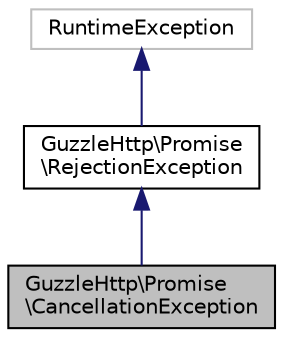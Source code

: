 digraph "GuzzleHttp\Promise\CancellationException"
{
  edge [fontname="Helvetica",fontsize="10",labelfontname="Helvetica",labelfontsize="10"];
  node [fontname="Helvetica",fontsize="10",shape=record];
  Node3 [label="GuzzleHttp\\Promise\l\\CancellationException",height=0.2,width=0.4,color="black", fillcolor="grey75", style="filled", fontcolor="black"];
  Node4 -> Node3 [dir="back",color="midnightblue",fontsize="10",style="solid"];
  Node4 [label="GuzzleHttp\\Promise\l\\RejectionException",height=0.2,width=0.4,color="black", fillcolor="white", style="filled",URL="$classGuzzleHttp_1_1Promise_1_1RejectionException.html"];
  Node5 -> Node4 [dir="back",color="midnightblue",fontsize="10",style="solid"];
  Node5 [label="RuntimeException",height=0.2,width=0.4,color="grey75", fillcolor="white", style="filled"];
}
